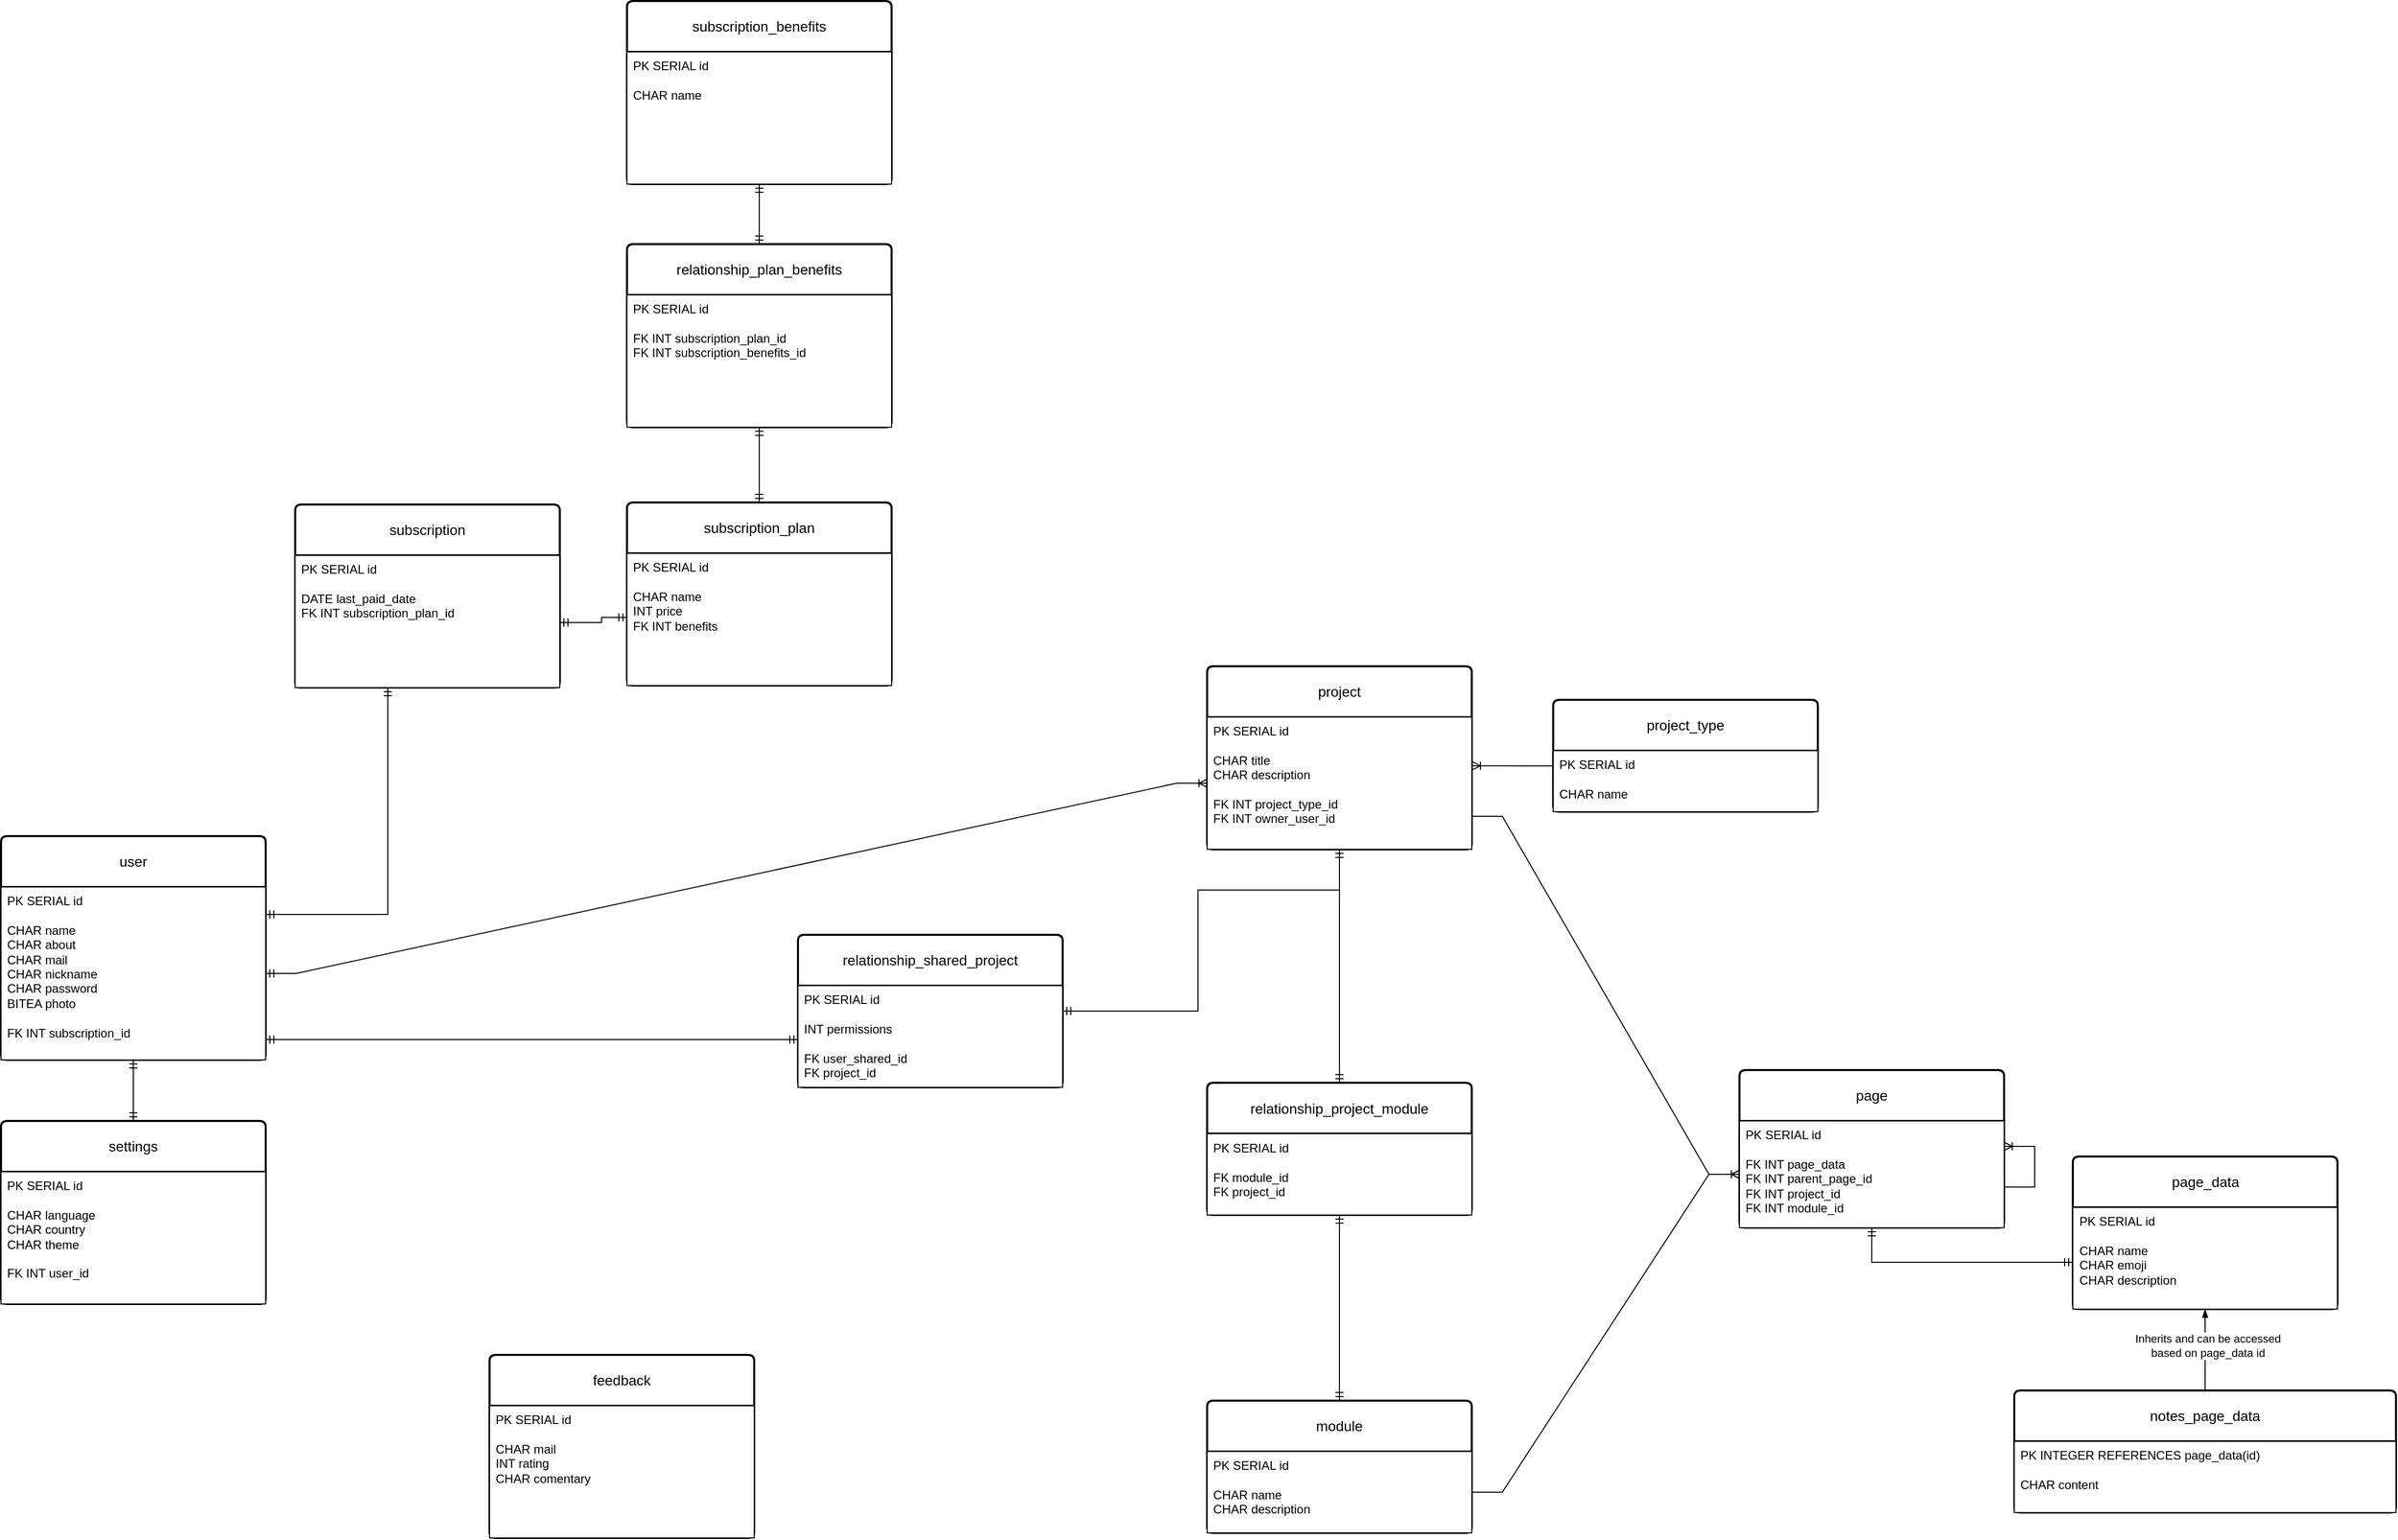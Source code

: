 <mxfile version="24.7.17">
  <diagram id="R2lEEEUBdFMjLlhIrx00" name="Page-1">
    <mxGraphModel dx="4884" dy="3511" grid="0" gridSize="10" guides="1" tooltips="1" connect="1" arrows="1" fold="1" page="1" pageScale="1" pageWidth="850" pageHeight="1100" math="0" shadow="0" extFonts="Permanent Marker^https://fonts.googleapis.com/css?family=Permanent+Marker">
      <root>
        <mxCell id="0" />
        <mxCell id="1" parent="0" />
        <mxCell id="ygLTuj9dSv9h6wwoWief-12" value="user" style="swimlane;childLayout=stackLayout;horizontal=1;startSize=50;horizontalStack=0;rounded=1;fontSize=14;fontStyle=0;strokeWidth=2;resizeParent=0;resizeLast=1;shadow=0;dashed=0;align=center;arcSize=4;whiteSpace=wrap;html=1;swimlaneLine=1;" parent="1" vertex="1">
          <mxGeometry x="-543" y="220" width="260" height="220" as="geometry" />
        </mxCell>
        <mxCell id="ygLTuj9dSv9h6wwoWief-13" value="PK SERIAL id&lt;div&gt;&lt;br&gt;&lt;div&gt;CHAR name&lt;/div&gt;&lt;div&gt;CHAR about&lt;/div&gt;&lt;div&gt;CHAR mail&lt;/div&gt;&lt;div&gt;CHAR nickname&lt;/div&gt;&lt;div&gt;CHAR password&lt;/div&gt;&lt;div&gt;BITEA photo&lt;/div&gt;&lt;/div&gt;&lt;div&gt;&lt;br&gt;&lt;/div&gt;&lt;div&gt;FK INT subscription_id&lt;/div&gt;" style="align=left;spacingLeft=4;fontSize=12;verticalAlign=top;resizable=0;rotatable=0;part=1;html=1;swimlaneLine=1;shadow=0;" parent="ygLTuj9dSv9h6wwoWief-12" vertex="1">
          <mxGeometry y="50" width="260" height="170" as="geometry" />
        </mxCell>
        <mxCell id="ygLTuj9dSv9h6wwoWief-14" value="project" style="swimlane;childLayout=stackLayout;horizontal=1;startSize=50;horizontalStack=0;rounded=1;fontSize=14;fontStyle=0;strokeWidth=2;resizeParent=0;resizeLast=1;shadow=0;dashed=0;align=center;arcSize=4;whiteSpace=wrap;html=1;swimlaneLine=1;" parent="1" vertex="1">
          <mxGeometry x="642" y="53" width="260" height="180" as="geometry" />
        </mxCell>
        <mxCell id="ygLTuj9dSv9h6wwoWief-15" value="PK SERIAL id&lt;div&gt;&lt;br&gt;&lt;/div&gt;&lt;div&gt;CHAR title&lt;/div&gt;&lt;div&gt;CHAR description&lt;/div&gt;&lt;div&gt;&lt;br&gt;&lt;/div&gt;&lt;div&gt;FK INT project_type_id&lt;/div&gt;&lt;div&gt;&lt;span style=&quot;background-color: initial;&quot;&gt;FK INT owner_user_id&lt;/span&gt;&lt;br&gt;&lt;/div&gt;" style="align=left;spacingLeft=4;fontSize=12;verticalAlign=top;resizable=0;rotatable=0;part=1;html=1;swimlaneLine=1;shadow=0;" parent="ygLTuj9dSv9h6wwoWief-14" vertex="1">
          <mxGeometry y="50" width="260" height="130" as="geometry" />
        </mxCell>
        <mxCell id="ygLTuj9dSv9h6wwoWief-17" value="page" style="swimlane;childLayout=stackLayout;horizontal=1;startSize=50;horizontalStack=0;rounded=1;fontSize=14;fontStyle=0;strokeWidth=2;resizeParent=0;resizeLast=1;shadow=0;dashed=0;align=center;arcSize=4;whiteSpace=wrap;html=1;" parent="1" vertex="1">
          <mxGeometry x="1165" y="450" width="260" height="155" as="geometry" />
        </mxCell>
        <mxCell id="ygLTuj9dSv9h6wwoWief-18" value="PK SERIAL id&lt;div&gt;&lt;br&gt;&lt;div&gt;FK INT page_data&lt;/div&gt;&lt;div&gt;&lt;span style=&quot;background-color: initial;&quot;&gt;FK INT parent_page_id&lt;/span&gt;&lt;br&gt;&lt;/div&gt;&lt;div&gt;&lt;span style=&quot;background-color: initial;&quot;&gt;FK INT project_id&lt;/span&gt;&lt;/div&gt;&lt;/div&gt;&lt;div&gt;FK INT module_id&lt;span style=&quot;background-color: initial;&quot;&gt;&lt;br&gt;&lt;/span&gt;&lt;/div&gt;" style="align=left;spacingLeft=4;fontSize=12;verticalAlign=top;resizable=0;rotatable=0;part=1;html=1;swimlaneLine=1;shadow=0;" parent="ygLTuj9dSv9h6wwoWief-17" vertex="1">
          <mxGeometry y="50" width="260" height="105" as="geometry" />
        </mxCell>
        <mxCell id="ygLTuj9dSv9h6wwoWief-34" value="" style="edgeStyle=orthogonalEdgeStyle;fontSize=12;html=1;endArrow=ERoneToMany;rounded=0;swimlaneLine=1;shadow=0;" parent="ygLTuj9dSv9h6wwoWief-17" source="ygLTuj9dSv9h6wwoWief-18" target="ygLTuj9dSv9h6wwoWief-18" edge="1">
          <mxGeometry width="100" height="100" relative="1" as="geometry">
            <mxPoint x="270" y="120" as="sourcePoint" />
            <mxPoint x="261" y="75" as="targetPoint" />
            <Array as="points">
              <mxPoint x="290" y="115" />
              <mxPoint x="290" y="75" />
            </Array>
          </mxGeometry>
        </mxCell>
        <mxCell id="ygLTuj9dSv9h6wwoWief-19" value="settings" style="swimlane;childLayout=stackLayout;horizontal=1;startSize=50;horizontalStack=0;rounded=1;fontSize=14;fontStyle=0;strokeWidth=2;resizeParent=0;resizeLast=1;shadow=0;dashed=0;align=center;arcSize=4;whiteSpace=wrap;html=1;swimlaneLine=1;" parent="1" vertex="1">
          <mxGeometry x="-543" y="500" width="260" height="180" as="geometry" />
        </mxCell>
        <mxCell id="ygLTuj9dSv9h6wwoWief-20" value="PK SERIAL id&lt;div&gt;&lt;br&gt;&lt;/div&gt;&lt;div&gt;CHAR language&lt;/div&gt;&lt;div&gt;CHAR country&lt;/div&gt;&lt;div&gt;CHAR theme&lt;br&gt;&lt;div&gt;&lt;br&gt;&lt;div&gt;FK INT user_id&lt;/div&gt;&lt;/div&gt;&lt;/div&gt;" style="align=left;spacingLeft=4;fontSize=12;verticalAlign=top;resizable=0;rotatable=0;part=1;html=1;swimlaneLine=1;shadow=0;" parent="ygLTuj9dSv9h6wwoWief-19" vertex="1">
          <mxGeometry y="50" width="260" height="130" as="geometry" />
        </mxCell>
        <mxCell id="ygLTuj9dSv9h6wwoWief-21" value="project_type" style="swimlane;childLayout=stackLayout;horizontal=1;startSize=50;horizontalStack=0;rounded=1;fontSize=14;fontStyle=0;strokeWidth=2;resizeParent=0;resizeLast=1;shadow=0;dashed=0;align=center;arcSize=4;whiteSpace=wrap;html=1;swimlaneLine=1;" parent="1" vertex="1">
          <mxGeometry x="982" y="86" width="260" height="110" as="geometry" />
        </mxCell>
        <mxCell id="ygLTuj9dSv9h6wwoWief-22" value="PK SERIAL id&lt;div&gt;&lt;br&gt;&lt;/div&gt;&lt;div&gt;CHAR name&lt;/div&gt;" style="align=left;spacingLeft=4;fontSize=12;verticalAlign=top;resizable=0;rotatable=0;part=1;html=1;swimlaneLine=1;shadow=0;" parent="ygLTuj9dSv9h6wwoWief-21" vertex="1">
          <mxGeometry y="50" width="260" height="60" as="geometry" />
        </mxCell>
        <mxCell id="ygLTuj9dSv9h6wwoWief-23" value="module" style="swimlane;childLayout=stackLayout;horizontal=1;startSize=50;horizontalStack=0;rounded=1;fontSize=14;fontStyle=0;strokeWidth=2;resizeParent=0;resizeLast=1;shadow=0;dashed=0;align=center;arcSize=4;whiteSpace=wrap;html=1;swimlaneLine=1;" parent="1" vertex="1">
          <mxGeometry x="642" y="775" width="260" height="130" as="geometry" />
        </mxCell>
        <mxCell id="ygLTuj9dSv9h6wwoWief-24" value="PK SERIAL id&lt;div&gt;&lt;br&gt;&lt;/div&gt;&lt;div&gt;CHAR name&lt;/div&gt;&lt;div&gt;CHAR description&lt;/div&gt;" style="align=left;spacingLeft=4;fontSize=12;verticalAlign=top;resizable=0;rotatable=0;part=1;html=1;swimlaneLine=1;shadow=0;" parent="ygLTuj9dSv9h6wwoWief-23" vertex="1">
          <mxGeometry y="50" width="260" height="80" as="geometry" />
        </mxCell>
        <mxCell id="ygLTuj9dSv9h6wwoWief-28" style="edgeStyle=orthogonalEdgeStyle;rounded=0;orthogonalLoop=1;jettySize=auto;html=1;endArrow=blockThin;endFill=1;" parent="1" source="ygLTuj9dSv9h6wwoWief-25" target="ygLTuj9dSv9h6wwoWief-36" edge="1">
          <mxGeometry relative="1" as="geometry" />
        </mxCell>
        <mxCell id="ygLTuj9dSv9h6wwoWief-29" value="&lt;div&gt;Inherits and can be accessed&lt;/div&gt;&lt;div&gt;based on page_data id&lt;/div&gt;" style="edgeLabel;html=1;align=center;verticalAlign=middle;resizable=0;points=[];" parent="ygLTuj9dSv9h6wwoWief-28" vertex="1" connectable="0">
          <mxGeometry x="0.097" y="-2" relative="1" as="geometry">
            <mxPoint as="offset" />
          </mxGeometry>
        </mxCell>
        <mxCell id="ygLTuj9dSv9h6wwoWief-25" value="notes_page_data" style="swimlane;childLayout=stackLayout;horizontal=1;startSize=50;horizontalStack=0;rounded=1;fontSize=14;fontStyle=0;strokeWidth=2;resizeParent=0;resizeLast=1;shadow=0;dashed=0;align=center;arcSize=4;whiteSpace=wrap;html=1;swimlaneLine=1;" parent="1" vertex="1">
          <mxGeometry x="1435" y="765" width="375" height="120" as="geometry" />
        </mxCell>
        <mxCell id="ygLTuj9dSv9h6wwoWief-26" value="&lt;div&gt;&lt;span class=&quot;hljs-type&quot;&gt;PK INTEGER&lt;/span&gt;&amp;nbsp;&lt;span class=&quot;hljs-keyword&quot;&gt;REFERENCES page_data&lt;/span&gt;(id)&lt;/div&gt;&lt;div&gt;&lt;br&gt;&lt;/div&gt;&lt;div&gt;CHAR content&lt;/div&gt;" style="align=left;spacingLeft=4;fontSize=12;verticalAlign=top;resizable=0;rotatable=0;part=1;html=1;swimlaneLine=1;shadow=0;" parent="ygLTuj9dSv9h6wwoWief-25" vertex="1">
          <mxGeometry y="50" width="375" height="70" as="geometry" />
        </mxCell>
        <mxCell id="ygLTuj9dSv9h6wwoWief-35" value="page_data" style="swimlane;childLayout=stackLayout;horizontal=1;startSize=50;horizontalStack=0;rounded=1;fontSize=14;fontStyle=0;strokeWidth=2;resizeParent=0;resizeLast=1;shadow=0;dashed=0;align=center;arcSize=4;whiteSpace=wrap;html=1;swimlaneLine=1;" parent="1" vertex="1">
          <mxGeometry x="1492.5" y="535" width="260" height="150" as="geometry" />
        </mxCell>
        <mxCell id="ygLTuj9dSv9h6wwoWief-36" value="PK SERIAL id&lt;div&gt;&lt;br&gt;&lt;/div&gt;&lt;div&gt;CHAR name&lt;/div&gt;&lt;div&gt;&lt;div&gt;&lt;span style=&quot;background-color: initial;&quot;&gt;CHAR emoji&lt;/span&gt;&lt;br&gt;&lt;/div&gt;&lt;div&gt;CHAR description&lt;/div&gt;&lt;/div&gt;" style="align=left;spacingLeft=4;fontSize=12;verticalAlign=top;resizable=0;rotatable=0;part=1;html=1;swimlaneLine=1;shadow=0;" parent="ygLTuj9dSv9h6wwoWief-35" vertex="1">
          <mxGeometry y="50" width="260" height="100" as="geometry" />
        </mxCell>
        <mxCell id="ygLTuj9dSv9h6wwoWief-39" value="relationship_project_module" style="swimlane;childLayout=stackLayout;horizontal=1;startSize=50;horizontalStack=0;rounded=1;fontSize=14;fontStyle=0;strokeWidth=2;resizeParent=0;resizeLast=1;shadow=0;dashed=0;align=center;arcSize=4;whiteSpace=wrap;html=1;swimlaneLine=1;" parent="1" vertex="1">
          <mxGeometry x="642" y="462.5" width="260" height="130" as="geometry" />
        </mxCell>
        <mxCell id="ygLTuj9dSv9h6wwoWief-40" value="PK SERIAL id&lt;div&gt;&lt;br&gt;&lt;/div&gt;&lt;div&gt;FK module_id&lt;/div&gt;&lt;div&gt;FK project_id&lt;/div&gt;" style="align=left;spacingLeft=4;fontSize=12;verticalAlign=top;resizable=0;rotatable=0;part=1;html=1;swimlaneLine=1;shadow=0;" parent="ygLTuj9dSv9h6wwoWief-39" vertex="1">
          <mxGeometry y="50" width="260" height="80" as="geometry" />
        </mxCell>
        <mxCell id="ygLTuj9dSv9h6wwoWief-41" value="" style="edgeStyle=orthogonalEdgeStyle;fontSize=12;html=1;endArrow=ERmandOne;startArrow=ERmandOne;rounded=0;" parent="1" source="ygLTuj9dSv9h6wwoWief-23" target="ygLTuj9dSv9h6wwoWief-40" edge="1">
          <mxGeometry width="100" height="100" relative="1" as="geometry">
            <mxPoint x="512" y="845" as="sourcePoint" />
            <mxPoint x="612" y="745" as="targetPoint" />
          </mxGeometry>
        </mxCell>
        <mxCell id="ygLTuj9dSv9h6wwoWief-42" value="" style="edgeStyle=orthogonalEdgeStyle;fontSize=12;html=1;endArrow=ERmandOne;startArrow=ERmandOne;rounded=0;" parent="1" source="ygLTuj9dSv9h6wwoWief-39" target="ygLTuj9dSv9h6wwoWief-15" edge="1">
          <mxGeometry width="100" height="100" relative="1" as="geometry">
            <mxPoint x="437" y="460" as="sourcePoint" />
            <mxPoint x="447" y="600" as="targetPoint" />
          </mxGeometry>
        </mxCell>
        <mxCell id="ygLTuj9dSv9h6wwoWief-43" value="" style="edgeStyle=orthogonalEdgeStyle;fontSize=12;html=1;endArrow=ERmandOne;startArrow=ERmandOne;rounded=0;" parent="1" source="ygLTuj9dSv9h6wwoWief-36" target="ygLTuj9dSv9h6wwoWief-18" edge="1">
          <mxGeometry width="100" height="100" relative="1" as="geometry">
            <mxPoint x="1415" y="645" as="sourcePoint" />
            <mxPoint x="1245" y="625" as="targetPoint" />
            <Array as="points">
              <mxPoint x="1295" y="639" />
            </Array>
          </mxGeometry>
        </mxCell>
        <mxCell id="ygLTuj9dSv9h6wwoWief-45" value="" style="edgeStyle=orthogonalEdgeStyle;fontSize=12;html=1;endArrow=ERmandOne;startArrow=ERmandOne;rounded=0;" parent="1" source="ygLTuj9dSv9h6wwoWief-19" target="ygLTuj9dSv9h6wwoWief-13" edge="1">
          <mxGeometry width="100" height="100" relative="1" as="geometry">
            <mxPoint x="107" y="660" as="sourcePoint" />
            <mxPoint x="107" y="610" as="targetPoint" />
          </mxGeometry>
        </mxCell>
        <mxCell id="ygLTuj9dSv9h6wwoWief-50" value="" style="edgeStyle=entityRelationEdgeStyle;fontSize=12;html=1;endArrow=ERoneToMany;rounded=0;" parent="1" source="ygLTuj9dSv9h6wwoWief-24" target="ygLTuj9dSv9h6wwoWief-18" edge="1">
          <mxGeometry width="100" height="100" relative="1" as="geometry">
            <mxPoint x="907" y="800" as="sourcePoint" />
            <mxPoint x="747" y="569" as="targetPoint" />
            <Array as="points">
              <mxPoint x="727" y="680" />
              <mxPoint x="799" y="640" />
            </Array>
          </mxGeometry>
        </mxCell>
        <mxCell id="ygLTuj9dSv9h6wwoWief-52" value="" style="edgeStyle=entityRelationEdgeStyle;fontSize=12;html=1;endArrow=ERoneToMany;rounded=0;exitX=1;exitY=0.75;exitDx=0;exitDy=0;" parent="1" source="ygLTuj9dSv9h6wwoWief-15" target="ygLTuj9dSv9h6wwoWief-18" edge="1">
          <mxGeometry width="100" height="100" relative="1" as="geometry">
            <mxPoint x="577" y="740" as="sourcePoint" />
            <mxPoint x="746" y="520" as="targetPoint" />
            <Array as="points">
              <mxPoint x="737" y="690" />
              <mxPoint x="809" y="650" />
            </Array>
          </mxGeometry>
        </mxCell>
        <mxCell id="ygLTuj9dSv9h6wwoWief-53" value="" style="edgeStyle=entityRelationEdgeStyle;fontSize=12;html=1;endArrow=ERoneToMany;rounded=0;entryX=1.002;entryY=0.368;entryDx=0;entryDy=0;exitX=0;exitY=0.25;exitDx=0;exitDy=0;entryPerimeter=0;" parent="1" source="ygLTuj9dSv9h6wwoWief-22" target="ygLTuj9dSv9h6wwoWief-15" edge="1">
          <mxGeometry width="100" height="100" relative="1" as="geometry">
            <mxPoint x="912" y="211" as="sourcePoint" />
            <mxPoint x="1090" y="337" as="targetPoint" />
            <Array as="points">
              <mxPoint x="1082" y="513" />
              <mxPoint x="1154" y="473" />
            </Array>
          </mxGeometry>
        </mxCell>
        <mxCell id="ygLTuj9dSv9h6wwoWief-54" value="" style="edgeStyle=entityRelationEdgeStyle;fontSize=12;html=1;endArrow=ERoneToMany;rounded=0;swimlaneLine=1;shadow=0;startArrow=ERmandOne;startFill=0;" parent="1" source="ygLTuj9dSv9h6wwoWief-13" target="ygLTuj9dSv9h6wwoWief-15" edge="1">
          <mxGeometry width="100" height="100" relative="1" as="geometry">
            <mxPoint x="97" y="400" as="sourcePoint" />
            <mxPoint x="765" y="534" as="targetPoint" />
            <Array as="points">
              <mxPoint x="757" y="710" />
              <mxPoint x="829" y="670" />
            </Array>
          </mxGeometry>
        </mxCell>
        <mxCell id="ygLTuj9dSv9h6wwoWief-57" value="relationship_shared_project" style="swimlane;childLayout=stackLayout;horizontal=1;startSize=50;horizontalStack=0;rounded=1;fontSize=14;fontStyle=0;strokeWidth=2;resizeParent=0;resizeLast=1;shadow=0;dashed=0;align=center;arcSize=4;whiteSpace=wrap;html=1;swimlaneLine=1;" parent="1" vertex="1">
          <mxGeometry x="240" y="317" width="260" height="150" as="geometry" />
        </mxCell>
        <mxCell id="ygLTuj9dSv9h6wwoWief-58" value="PK SERIAL id&lt;div&gt;&lt;br&gt;&lt;/div&gt;&lt;div&gt;INT permissions&lt;br&gt;&lt;div&gt;&lt;br&gt;&lt;/div&gt;&lt;div&gt;FK user_shared_id&lt;/div&gt;&lt;div&gt;FK project_id&lt;/div&gt;&lt;/div&gt;" style="align=left;spacingLeft=4;fontSize=12;verticalAlign=top;resizable=0;rotatable=0;part=1;html=1;swimlaneLine=1;shadow=0;" parent="ygLTuj9dSv9h6wwoWief-57" vertex="1">
          <mxGeometry y="50" width="260" height="100" as="geometry" />
        </mxCell>
        <mxCell id="ygLTuj9dSv9h6wwoWief-59" value="" style="edgeStyle=orthogonalEdgeStyle;fontSize=12;html=1;endArrow=ERmandOne;startArrow=ERmandOne;rounded=0;" parent="1" source="ygLTuj9dSv9h6wwoWief-58" target="ygLTuj9dSv9h6wwoWief-13" edge="1">
          <mxGeometry width="100" height="100" relative="1" as="geometry">
            <mxPoint x="-253" y="510" as="sourcePoint" />
            <mxPoint x="-253" y="450" as="targetPoint" />
            <Array as="points">
              <mxPoint x="210" y="420" />
              <mxPoint x="210" y="420" />
            </Array>
          </mxGeometry>
        </mxCell>
        <mxCell id="ygLTuj9dSv9h6wwoWief-60" value="" style="edgeStyle=orthogonalEdgeStyle;fontSize=12;html=1;endArrow=ERmandOne;startArrow=ERmandOne;rounded=0;" parent="1" source="ygLTuj9dSv9h6wwoWief-57" target="ygLTuj9dSv9h6wwoWief-15" edge="1">
          <mxGeometry width="100" height="100" relative="1" as="geometry">
            <mxPoint x="-43" y="610" as="sourcePoint" />
            <mxPoint x="-123" y="430" as="targetPoint" />
            <Array as="points">
              <mxPoint x="633" y="392" />
              <mxPoint x="633" y="273" />
              <mxPoint x="772" y="273" />
            </Array>
          </mxGeometry>
        </mxCell>
        <mxCell id="96yJfqsUwO7diWtI-5tt-1" value="subscription" style="swimlane;childLayout=stackLayout;horizontal=1;startSize=50;horizontalStack=0;rounded=1;fontSize=14;fontStyle=0;strokeWidth=2;resizeParent=0;resizeLast=1;shadow=0;dashed=0;align=center;arcSize=4;whiteSpace=wrap;html=1;swimlaneLine=1;" vertex="1" parent="1">
          <mxGeometry x="-254" y="-106" width="260" height="180" as="geometry" />
        </mxCell>
        <mxCell id="96yJfqsUwO7diWtI-5tt-2" value="PK SERIAL id&lt;div&gt;&lt;br&gt;&lt;/div&gt;&lt;div&gt;&lt;div&gt;&lt;span style=&quot;background-color: initial;&quot;&gt;DATE last_paid_date&lt;/span&gt;&lt;br&gt;&lt;/div&gt;&lt;/div&gt;&lt;div&gt;&lt;span style=&quot;background-color: initial;&quot;&gt;FK INT subscription_plan_id&lt;/span&gt;&lt;/div&gt;" style="align=left;spacingLeft=4;fontSize=12;verticalAlign=top;resizable=0;rotatable=0;part=1;html=1;swimlaneLine=1;shadow=0;" vertex="1" parent="96yJfqsUwO7diWtI-5tt-1">
          <mxGeometry y="50" width="260" height="130" as="geometry" />
        </mxCell>
        <mxCell id="96yJfqsUwO7diWtI-5tt-3" value="" style="edgeStyle=orthogonalEdgeStyle;fontSize=12;html=1;endArrow=ERmandOne;startArrow=ERmandOne;rounded=0;" edge="1" parent="1" source="96yJfqsUwO7diWtI-5tt-2" target="ygLTuj9dSv9h6wwoWief-13">
          <mxGeometry width="100" height="100" relative="1" as="geometry">
            <mxPoint x="-83" y="520" as="sourcePoint" />
            <mxPoint x="-273" y="430" as="targetPoint" />
            <Array as="points">
              <mxPoint x="-163" y="297" />
            </Array>
          </mxGeometry>
        </mxCell>
        <mxCell id="96yJfqsUwO7diWtI-5tt-5" value="feedback" style="swimlane;childLayout=stackLayout;horizontal=1;startSize=50;horizontalStack=0;rounded=1;fontSize=14;fontStyle=0;strokeWidth=2;resizeParent=0;resizeLast=1;shadow=0;dashed=0;align=center;arcSize=4;whiteSpace=wrap;html=1;swimlaneLine=1;" vertex="1" parent="1">
          <mxGeometry x="-63" y="730" width="260" height="180" as="geometry" />
        </mxCell>
        <mxCell id="96yJfqsUwO7diWtI-5tt-6" value="PK SERIAL id&lt;div&gt;&lt;br&gt;&lt;/div&gt;&lt;div&gt;&lt;div&gt;CHAR mail&lt;/div&gt;&lt;div&gt;INT rating&lt;/div&gt;&lt;div&gt;CHAR comentary&lt;/div&gt;&lt;/div&gt;" style="align=left;spacingLeft=4;fontSize=12;verticalAlign=top;resizable=0;rotatable=0;part=1;html=1;swimlaneLine=1;shadow=0;" vertex="1" parent="96yJfqsUwO7diWtI-5tt-5">
          <mxGeometry y="50" width="260" height="130" as="geometry" />
        </mxCell>
        <mxCell id="96yJfqsUwO7diWtI-5tt-7" value="subscription_plan" style="swimlane;childLayout=stackLayout;horizontal=1;startSize=50;horizontalStack=0;rounded=1;fontSize=14;fontStyle=0;strokeWidth=2;resizeParent=0;resizeLast=1;shadow=0;dashed=0;align=center;arcSize=4;whiteSpace=wrap;html=1;swimlaneLine=1;" vertex="1" parent="1">
          <mxGeometry x="72" y="-108" width="260" height="180" as="geometry" />
        </mxCell>
        <mxCell id="96yJfqsUwO7diWtI-5tt-8" value="PK SERIAL id&lt;div&gt;&lt;br&gt;&lt;/div&gt;&lt;div&gt;CHAR name&lt;/div&gt;&lt;div&gt;INT price&lt;/div&gt;&lt;div&gt;FK INT benefits&lt;/div&gt;" style="align=left;spacingLeft=4;fontSize=12;verticalAlign=top;resizable=0;rotatable=0;part=1;html=1;swimlaneLine=1;shadow=0;" vertex="1" parent="96yJfqsUwO7diWtI-5tt-7">
          <mxGeometry y="50" width="260" height="130" as="geometry" />
        </mxCell>
        <mxCell id="96yJfqsUwO7diWtI-5tt-9" value="" style="edgeStyle=orthogonalEdgeStyle;fontSize=12;html=1;endArrow=ERmandOne;startArrow=ERmandOne;rounded=0;" edge="1" parent="1" source="96yJfqsUwO7diWtI-5tt-8" target="96yJfqsUwO7diWtI-5tt-2">
          <mxGeometry width="100" height="100" relative="1" as="geometry">
            <mxPoint x="-117" y="84" as="sourcePoint" />
            <mxPoint x="-81" y="10" as="targetPoint" />
            <Array as="points">
              <mxPoint x="47" y="5" />
              <mxPoint x="47" y="10" />
            </Array>
          </mxGeometry>
        </mxCell>
        <mxCell id="96yJfqsUwO7diWtI-5tt-10" value="relationship_plan_benefits" style="swimlane;childLayout=stackLayout;horizontal=1;startSize=50;horizontalStack=0;rounded=1;fontSize=14;fontStyle=0;strokeWidth=2;resizeParent=0;resizeLast=1;shadow=0;dashed=0;align=center;arcSize=4;whiteSpace=wrap;html=1;swimlaneLine=1;" vertex="1" parent="1">
          <mxGeometry x="72" y="-362" width="260" height="180" as="geometry" />
        </mxCell>
        <mxCell id="96yJfqsUwO7diWtI-5tt-11" value="PK SERIAL id&lt;div&gt;&lt;br&gt;&lt;/div&gt;&lt;div&gt;FK INT subscription_plan_id&lt;/div&gt;&lt;div&gt;FK INT subscription_benefits_id&lt;/div&gt;" style="align=left;spacingLeft=4;fontSize=12;verticalAlign=top;resizable=0;rotatable=0;part=1;html=1;swimlaneLine=1;shadow=0;" vertex="1" parent="96yJfqsUwO7diWtI-5tt-10">
          <mxGeometry y="50" width="260" height="130" as="geometry" />
        </mxCell>
        <mxCell id="96yJfqsUwO7diWtI-5tt-12" value="" style="edgeStyle=orthogonalEdgeStyle;fontSize=12;html=1;endArrow=ERmandOne;startArrow=ERmandOne;rounded=0;" edge="1" parent="1" source="96yJfqsUwO7diWtI-5tt-7" target="96yJfqsUwO7diWtI-5tt-11">
          <mxGeometry width="100" height="100" relative="1" as="geometry">
            <mxPoint x="82" y="15" as="sourcePoint" />
            <mxPoint x="16" y="20" as="targetPoint" />
            <Array as="points" />
          </mxGeometry>
        </mxCell>
        <mxCell id="96yJfqsUwO7diWtI-5tt-13" value="subscription_benefits" style="swimlane;childLayout=stackLayout;horizontal=1;startSize=50;horizontalStack=0;rounded=1;fontSize=14;fontStyle=0;strokeWidth=2;resizeParent=0;resizeLast=1;shadow=0;dashed=0;align=center;arcSize=4;whiteSpace=wrap;html=1;swimlaneLine=1;" vertex="1" parent="1">
          <mxGeometry x="72" y="-601" width="260" height="180" as="geometry" />
        </mxCell>
        <mxCell id="96yJfqsUwO7diWtI-5tt-14" value="PK SERIAL id&lt;div&gt;&lt;br&gt;&lt;/div&gt;&lt;div&gt;CHAR name&lt;/div&gt;" style="align=left;spacingLeft=4;fontSize=12;verticalAlign=top;resizable=0;rotatable=0;part=1;html=1;swimlaneLine=1;shadow=0;" vertex="1" parent="96yJfqsUwO7diWtI-5tt-13">
          <mxGeometry y="50" width="260" height="130" as="geometry" />
        </mxCell>
        <mxCell id="96yJfqsUwO7diWtI-5tt-15" value="" style="edgeStyle=orthogonalEdgeStyle;fontSize=12;html=1;endArrow=ERmandOne;startArrow=ERmandOne;rounded=0;" edge="1" parent="1" source="96yJfqsUwO7diWtI-5tt-10" target="96yJfqsUwO7diWtI-5tt-14">
          <mxGeometry width="100" height="100" relative="1" as="geometry">
            <mxPoint x="193" y="-335" as="sourcePoint" />
            <mxPoint x="212" y="-172" as="targetPoint" />
            <Array as="points" />
          </mxGeometry>
        </mxCell>
      </root>
    </mxGraphModel>
  </diagram>
</mxfile>
